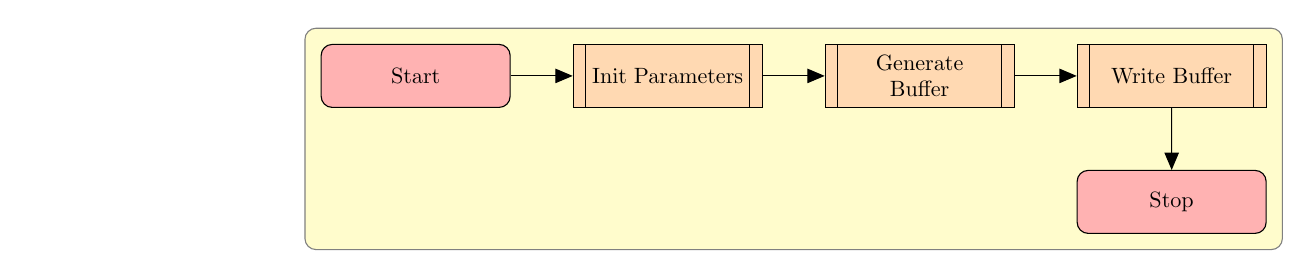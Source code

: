\usetikzlibrary{shapes.geometric, arrows}
\usetikzlibrary{shapes, arrows}
\usetikzlibrary{positioning}
\usetikzlibrary{arrows.meta, bending}
\usetikzlibrary{calc}
\newcommand\ppbb{path picture bounding box}
\pgfdeclarelayer{background}

\tikzstyle{startstop} = [rectangle, rounded corners, minimum width=3cm, minimum height=1cm,text centered, draw=black, fill=red!30]
\tikzstyle{io} = [trapezium, trapezium left angle=70, trapezium right angle=110, minimum width=3cm, minimum height=1cm, text centered, draw=black, fill=blue!30]
\tikzstyle{process} = [rectangle, minimum width=3cm, minimum height=1cm, text centered, text width=3cm, draw=black, fill=orange!30]
\tikzstyle{decision} = [diamond, minimum width=3cm, minimum height=1cm, text centered, draw=black, fill=green!30]
\tikzstyle{arrow} = [thick,->,>=stealth]
\tikzstyle{subprocess} = [rectangle, draw=black, fill=orange!30,
                     minimum width=3cm, minimum height=1cm,inner xsep=3mm,
                     text width =\pgfkeysvalueof{/pgf/minimum width}-2*\pgfkeysvalueof{/pgf/inner xsep},
                     align=flush center,
                     path picture={\draw 
    ([xshift =2mm] \ppbb.north west) -- ([xshift= 2mm] \ppbb.south west)
    ([xshift=-2mm] \ppbb.north east) -- ([xshift=-2mm] \ppbb.south east);
                                  }]
\def\xs{2cm}


\begin{tikzpicture}[node distance=2cm, >=triangle 45]

\begin{scope}[scale=.8, transform shape]
\node (start) [startstop] {Start};
\node (init) [subprocess, right of=start, xshift=\xs] {Init Parameters};
\node (a) [subprocess, right of=init, xshift=\xs] {Generate Buffer};
\node (d) [subprocess, right of=a, xshift=\xs] {Write Buffer};
\node (stop) [startstop, below of=d] {Stop};
\coordinate (H1) at ($(a) + (2cm,2.5cm)$);

\draw [->] (start) -- (init);
\draw [->] (init) -- (a);
\draw [->] (a) -- (d);
\draw [->] (d) -- (stop);

 \begin{pgfonlayer}{background}
        % Compute a few helper coordinates
        \draw[fill=yellow!20,rounded corners, draw=black!50]
            ($(start.west |- start.north) + (-.25,.25)$) rectangle ($(stop.east |- stop.south) + (.25,-.25)$);
    \end{pgfonlayer}
\end{scope}
\end{tikzpicture}